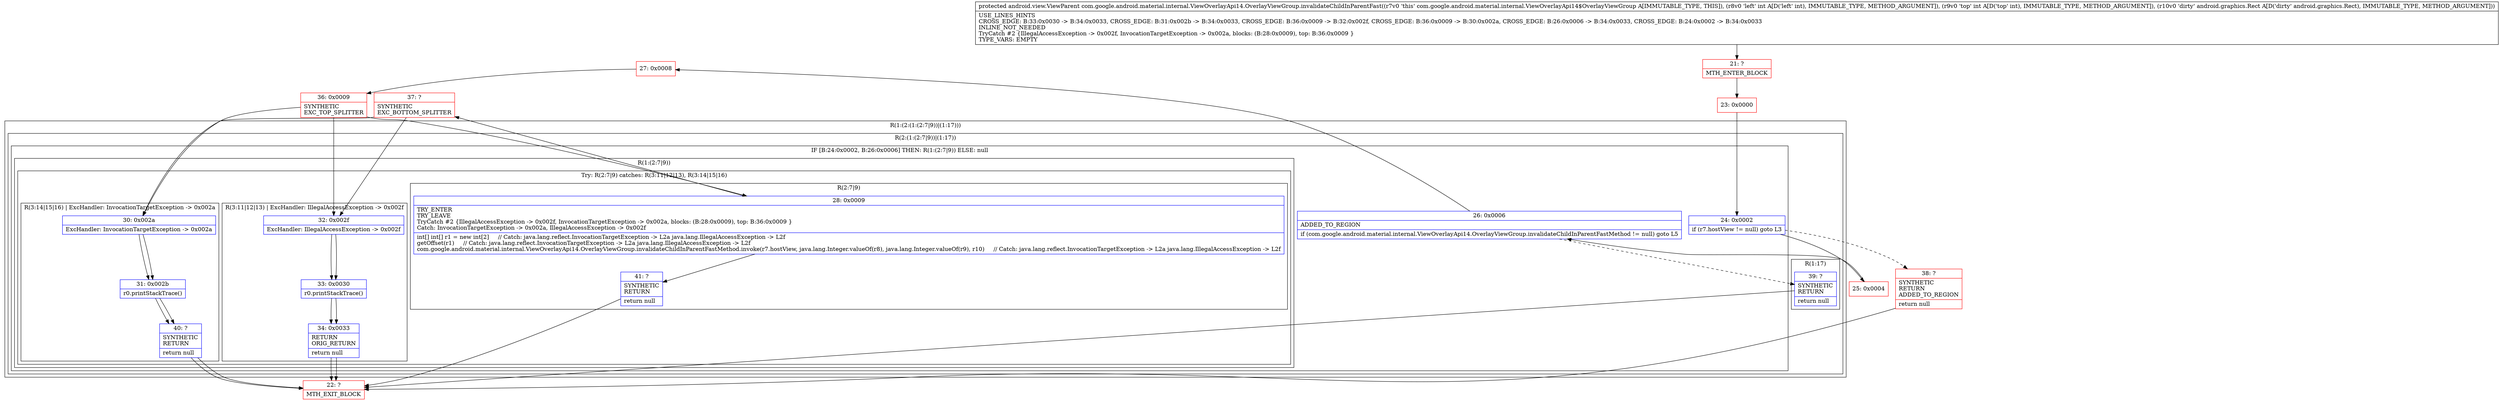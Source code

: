 digraph "CFG forcom.google.android.material.internal.ViewOverlayApi14.OverlayViewGroup.invalidateChildInParentFast(IILandroid\/graphics\/Rect;)Landroid\/view\/ViewParent;" {
subgraph cluster_Region_798818738 {
label = "R(1:(2:(1:(2:7|9))|(1:17)))";
node [shape=record,color=blue];
subgraph cluster_Region_1766482026 {
label = "R(2:(1:(2:7|9))|(1:17))";
node [shape=record,color=blue];
subgraph cluster_IfRegion_586833617 {
label = "IF [B:24:0x0002, B:26:0x0006] THEN: R(1:(2:7|9)) ELSE: null";
node [shape=record,color=blue];
Node_24 [shape=record,label="{24\:\ 0x0002|if (r7.hostView != null) goto L3\l}"];
Node_26 [shape=record,label="{26\:\ 0x0006|ADDED_TO_REGION\l|if (com.google.android.material.internal.ViewOverlayApi14.OverlayViewGroup.invalidateChildInParentFastMethod != null) goto L5\l}"];
subgraph cluster_Region_52860091 {
label = "R(1:(2:7|9))";
node [shape=record,color=blue];
subgraph cluster_TryCatchRegion_1148290556 {
label = "Try: R(2:7|9) catches: R(3:11|12|13), R(3:14|15|16)";
node [shape=record,color=blue];
subgraph cluster_Region_1965778591 {
label = "R(2:7|9)";
node [shape=record,color=blue];
Node_28 [shape=record,label="{28\:\ 0x0009|TRY_ENTER\lTRY_LEAVE\lTryCatch #2 \{IllegalAccessException \-\> 0x002f, InvocationTargetException \-\> 0x002a, blocks: (B:28:0x0009), top: B:36:0x0009 \}\lCatch: InvocationTargetException \-\> 0x002a, IllegalAccessException \-\> 0x002f\l|int[] int[] r1 = new int[2]     \/\/ Catch: java.lang.reflect.InvocationTargetException \-\> L2a java.lang.IllegalAccessException \-\> L2f\lgetOffset(r1)     \/\/ Catch: java.lang.reflect.InvocationTargetException \-\> L2a java.lang.IllegalAccessException \-\> L2f\lcom.google.android.material.internal.ViewOverlayApi14.OverlayViewGroup.invalidateChildInParentFastMethod.invoke(r7.hostView, java.lang.Integer.valueOf(r8), java.lang.Integer.valueOf(r9), r10)     \/\/ Catch: java.lang.reflect.InvocationTargetException \-\> L2a java.lang.IllegalAccessException \-\> L2f\l}"];
Node_41 [shape=record,label="{41\:\ ?|SYNTHETIC\lRETURN\l|return null\l}"];
}
subgraph cluster_Region_2122511400 {
label = "R(3:11|12|13) | ExcHandler: IllegalAccessException \-\> 0x002f\l";
node [shape=record,color=blue];
Node_32 [shape=record,label="{32\:\ 0x002f|ExcHandler: IllegalAccessException \-\> 0x002f\l}"];
Node_33 [shape=record,label="{33\:\ 0x0030|r0.printStackTrace()\l}"];
Node_34 [shape=record,label="{34\:\ 0x0033|RETURN\lORIG_RETURN\l|return null\l}"];
}
subgraph cluster_Region_251539967 {
label = "R(3:14|15|16) | ExcHandler: InvocationTargetException \-\> 0x002a\l";
node [shape=record,color=blue];
Node_30 [shape=record,label="{30\:\ 0x002a|ExcHandler: InvocationTargetException \-\> 0x002a\l}"];
Node_31 [shape=record,label="{31\:\ 0x002b|r0.printStackTrace()\l}"];
Node_40 [shape=record,label="{40\:\ ?|SYNTHETIC\lRETURN\l|return null\l}"];
}
}
}
}
subgraph cluster_Region_969600983 {
label = "R(1:17)";
node [shape=record,color=blue];
Node_39 [shape=record,label="{39\:\ ?|SYNTHETIC\lRETURN\l|return null\l}"];
}
}
}
subgraph cluster_Region_2122511400 {
label = "R(3:11|12|13) | ExcHandler: IllegalAccessException \-\> 0x002f\l";
node [shape=record,color=blue];
Node_32 [shape=record,label="{32\:\ 0x002f|ExcHandler: IllegalAccessException \-\> 0x002f\l}"];
Node_33 [shape=record,label="{33\:\ 0x0030|r0.printStackTrace()\l}"];
Node_34 [shape=record,label="{34\:\ 0x0033|RETURN\lORIG_RETURN\l|return null\l}"];
}
subgraph cluster_Region_251539967 {
label = "R(3:14|15|16) | ExcHandler: InvocationTargetException \-\> 0x002a\l";
node [shape=record,color=blue];
Node_30 [shape=record,label="{30\:\ 0x002a|ExcHandler: InvocationTargetException \-\> 0x002a\l}"];
Node_31 [shape=record,label="{31\:\ 0x002b|r0.printStackTrace()\l}"];
Node_40 [shape=record,label="{40\:\ ?|SYNTHETIC\lRETURN\l|return null\l}"];
}
Node_21 [shape=record,color=red,label="{21\:\ ?|MTH_ENTER_BLOCK\l}"];
Node_23 [shape=record,color=red,label="{23\:\ 0x0000}"];
Node_25 [shape=record,color=red,label="{25\:\ 0x0004}"];
Node_27 [shape=record,color=red,label="{27\:\ 0x0008}"];
Node_36 [shape=record,color=red,label="{36\:\ 0x0009|SYNTHETIC\lEXC_TOP_SPLITTER\l}"];
Node_37 [shape=record,color=red,label="{37\:\ ?|SYNTHETIC\lEXC_BOTTOM_SPLITTER\l}"];
Node_22 [shape=record,color=red,label="{22\:\ ?|MTH_EXIT_BLOCK\l}"];
Node_38 [shape=record,color=red,label="{38\:\ ?|SYNTHETIC\lRETURN\lADDED_TO_REGION\l|return null\l}"];
MethodNode[shape=record,label="{protected android.view.ViewParent com.google.android.material.internal.ViewOverlayApi14.OverlayViewGroup.invalidateChildInParentFast((r7v0 'this' com.google.android.material.internal.ViewOverlayApi14$OverlayViewGroup A[IMMUTABLE_TYPE, THIS]), (r8v0 'left' int A[D('left' int), IMMUTABLE_TYPE, METHOD_ARGUMENT]), (r9v0 'top' int A[D('top' int), IMMUTABLE_TYPE, METHOD_ARGUMENT]), (r10v0 'dirty' android.graphics.Rect A[D('dirty' android.graphics.Rect), IMMUTABLE_TYPE, METHOD_ARGUMENT]))  | USE_LINES_HINTS\lCROSS_EDGE: B:33:0x0030 \-\> B:34:0x0033, CROSS_EDGE: B:31:0x002b \-\> B:34:0x0033, CROSS_EDGE: B:36:0x0009 \-\> B:32:0x002f, CROSS_EDGE: B:36:0x0009 \-\> B:30:0x002a, CROSS_EDGE: B:26:0x0006 \-\> B:34:0x0033, CROSS_EDGE: B:24:0x0002 \-\> B:34:0x0033\lINLINE_NOT_NEEDED\lTryCatch #2 \{IllegalAccessException \-\> 0x002f, InvocationTargetException \-\> 0x002a, blocks: (B:28:0x0009), top: B:36:0x0009 \}\lTYPE_VARS: EMPTY\l}"];
MethodNode -> Node_21;Node_24 -> Node_25;
Node_24 -> Node_38[style=dashed];
Node_26 -> Node_27;
Node_26 -> Node_39[style=dashed];
Node_28 -> Node_37;
Node_28 -> Node_41;
Node_41 -> Node_22;
Node_32 -> Node_33;
Node_33 -> Node_34;
Node_34 -> Node_22;
Node_30 -> Node_31;
Node_31 -> Node_40;
Node_40 -> Node_22;
Node_39 -> Node_22;
Node_32 -> Node_33;
Node_33 -> Node_34;
Node_34 -> Node_22;
Node_30 -> Node_31;
Node_31 -> Node_40;
Node_40 -> Node_22;
Node_21 -> Node_23;
Node_23 -> Node_24;
Node_25 -> Node_26;
Node_27 -> Node_36;
Node_36 -> Node_28;
Node_36 -> Node_32;
Node_36 -> Node_30;
Node_37 -> Node_32;
Node_37 -> Node_30;
Node_38 -> Node_22;
}

